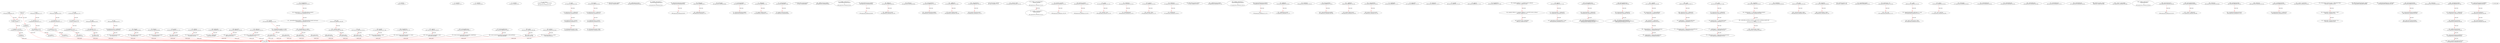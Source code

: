 digraph  {
13 [label="2_ mul\n13-function_definition-3-10", type_label=function_definition];
30 [label="3_ if_a == 0\n30-if-4-6", type_label=if];
35 [label="4_ return 0;\n35-return-5-5", type_label=return];
37 [label="6_ uint256 c = a * b;\n37-new_variable-7-7", type_label=new_variable];
38 [label="6_ uint256 c\n38-new_variable-7-7", type_label=new_variable];
45 [label="7_ require(c / a == b);\n45-expression_statement-8-8", type_label=expression_statement];
54 [label="8_ return c;\n54-return-9-9", type_label=return];
56 [label="10_ div\n56-function_definition-11-15", type_label=function_definition];
73 [label="11_ require(b > 0);\n73-expression_statement-12-12", type_label=expression_statement];
80 [label="12_ uint256 c = a / b;\n80-new_variable-13-13", type_label=new_variable];
81 [label="12_ uint256 c\n81-new_variable-13-13", type_label=new_variable];
88 [label="13_ return c;\n88-return-14-14", type_label=return];
90 [label="15_ sub\n90-function_definition-16-20", type_label=function_definition];
107 [label="16_ require(b <= a);\n107-expression_statement-17-17", type_label=expression_statement];
114 [label="17_ uint256 c = a - b;\n114-new_variable-18-18", type_label=new_variable];
115 [label="17_ uint256 c\n115-new_variable-18-18", type_label=new_variable];
122 [label="18_ return c;\n122-return-19-19", type_label=return];
124 [label="20_ add\n124-function_definition-21-25", type_label=function_definition];
141 [label="21_ uint256 c = a + b;\n141-new_variable-22-22", type_label=new_variable];
142 [label="21_ uint256 c\n142-new_variable-22-22", type_label=new_variable];
149 [label="22_ require(c >= a);\n149-expression_statement-23-23", type_label=expression_statement];
156 [label="23_ return c;\n156-return-24-24", type_label=return];
158 [label="25_ mod\n158-function_definition-26-29", type_label=function_definition];
175 [label="26_ require(b != 0);\n175-expression_statement-27-27", type_label=expression_statement];
182 [label="27_ return a % b;\n182-return-28-28", type_label=return];
189 [label="31_ struct Role {\n    mapping (address => bool) bearer;\n  }\n189-expression_statement-32-34", type_label=expression_statement];
197 [label="34_ add\n197-function_definition-35-39", type_label=function_definition];
210 [label="35_ require(account != address(0));\n210-expression_statement-36-36", type_label=expression_statement];
219 [label="36_ require(!has(role, account));\n219-expression_statement-37-37", type_label=expression_statement];
230 [label="37_ role.bearer[account] = true;\n230-expression_statement-38-38", type_label=expression_statement];
239 [label="39_ remove\n239-function_definition-40-44", type_label=function_definition];
252 [label="40_ require(account != address(0));\n252-expression_statement-41-41", type_label=expression_statement];
261 [label="41_ require(has(role, account));\n261-expression_statement-42-42", type_label=expression_statement];
271 [label="42_ role.bearer[account] = false;\n271-expression_statement-43-43", type_label=expression_statement];
280 [label="44_ has\n280-function_definition-45-52", type_label=function_definition];
298 [label="49_ require(account != address(0));\n298-expression_statement-50-50", type_label=expression_statement];
307 [label="50_ return role.bearer[account];\n307-return-51-51", type_label=return];
335 [label="57_ Roles.Role private cappers;\n335-new_variable-58-58", type_label=new_variable];
348 [label="59_ _addCapper(account);\n348-expression_statement-60-60", type_label=expression_statement];
353 [label="61_ modifier onlyCapper() {\n    require(isCapper(msg.sender));\n    _;\n  }\n353-expression_statement-62-65", type_label=expression_statement];
356 [label="62_ require(isCapper(msg.sender));\n356-expression_statement-63-63", type_label=expression_statement];
366 [label="63_ _;\n366-expression_statement-64-64", type_label=expression_statement];
368 [label="65_ isCapper\n368-function_definition-66-68", type_label=function_definition];
381 [label="66_ return cappers.has(account);\n381-return-67-67", type_label=return];
388 [label="68_ addCapper\n388-function_definition-69-71", type_label=function_definition];
395 [label="68_ onlyCapper\n395-expression_statement-69-69", type_label=expression_statement];
398 [label="69_ _addCapper(account);\n398-expression_statement-70-70", type_label=expression_statement];
403 [label="71_ renounceCapper\n403-function_definition-72-74", type_label=function_definition];
407 [label="72_ _removeCapper(msg.sender);\n407-expression_statement-73-73", type_label=expression_statement];
414 [label="74_ _addCapper\n414-function_definition-75-78", type_label=function_definition];
422 [label="75_ cappers.add(account);\n422-expression_statement-76-76", type_label=expression_statement];
433 [label="78_ _removeCapper\n433-function_definition-79-82", type_label=function_definition];
441 [label="79_ cappers.remove(account);\n441-expression_statement-80-80", type_label=expression_statement];
474 [label="87_ Roles.Role private pausers;\n474-new_variable-88-88", type_label=new_variable];
483 [label="89_ _addPauser(msg.sender);\n483-expression_statement-90-90", type_label=expression_statement];
490 [label="91_ modifier onlyPauser() {\n    require(isPauser(msg.sender));\n    _;\n  }\n490-expression_statement-92-95", type_label=expression_statement];
493 [label="92_ require(isPauser(msg.sender));\n493-expression_statement-93-93", type_label=expression_statement];
503 [label="93_ _;\n503-expression_statement-94-94", type_label=expression_statement];
505 [label="95_ isPauser\n505-function_definition-96-98", type_label=function_definition];
518 [label="96_ return pausers.has(account);\n518-return-97-97", type_label=return];
525 [label="98_ addPauser\n525-function_definition-99-101", type_label=function_definition];
532 [label="98_ onlyPauser\n532-expression_statement-99-99", type_label=expression_statement];
535 [label="99_ _addPauser(account);\n535-expression_statement-100-100", type_label=expression_statement];
540 [label="101_ renouncePauser\n540-function_definition-102-104", type_label=function_definition];
544 [label="102_ _removePauser(msg.sender);\n544-expression_statement-103-103", type_label=expression_statement];
551 [label="104_ _addPauser\n551-function_definition-105-108", type_label=function_definition];
559 [label="105_ pausers.add(account);\n559-expression_statement-106-106", type_label=expression_statement];
570 [label="108_ _removePauser\n570-function_definition-109-112", type_label=function_definition];
578 [label="109_ pausers.remove(account);\n578-expression_statement-110-110", type_label=expression_statement];
607 [label="116_ bool private _paused;\n607-new_variable-117-117", type_label=new_variable];
614 [label="118_ _paused = false;\n614-expression_statement-119-119", type_label=expression_statement];
619 [label="120_ paused\n619-function_definition-121-123", type_label=function_definition];
628 [label="121_ return _paused;\n628-return-122-122", type_label=return];
630 [label="123_ modifier whenNotPaused() {\n    require(!_paused);\n    _;\n  }\n630-expression_statement-124-127", type_label=expression_statement];
633 [label="124_ require(!_paused);\n633-expression_statement-125-125", type_label=expression_statement];
639 [label="125_ _;\n639-expression_statement-126-126", type_label=expression_statement];
641 [label="127_ modifier whenPaused() {\n    require(_paused);\n    _;\n  }\n641-expression_statement-128-131", type_label=expression_statement];
644 [label="128_ require(_paused);\n644-expression_statement-129-129", type_label=expression_statement];
649 [label="129_ _;\n649-expression_statement-130-130", type_label=expression_statement];
651 [label="131_ pause\n651-function_definition-132-135", type_label=function_definition];
654 [label="131_ onlyPauser\n654-expression_statement-132-132", type_label=expression_statement];
656 [label="131_ whenNotPaused\n656-expression_statement-132-132", type_label=expression_statement];
659 [label="132_ _paused = true;\n659-expression_statement-133-133", type_label=expression_statement];
670 [label="135_ unpause\n670-function_definition-136-139", type_label=function_definition];
673 [label="135_ onlyPauser\n673-expression_statement-136-136", type_label=expression_statement];
675 [label="135_ whenPaused\n675-expression_statement-136-136", type_label=expression_statement];
678 [label="136_ _paused = false;\n678-expression_statement-137-137", type_label=expression_statement];
711 [label="144_ Roles.Role private minters;\n711-new_variable-145-145", type_label=new_variable];
720 [label="146_ _addMinter(msg.sender);\n720-expression_statement-147-147", type_label=expression_statement];
727 [label="148_ modifier onlyMinter() {\n    require(isMinter(msg.sender));\n    _;\n  }\n727-expression_statement-149-152", type_label=expression_statement];
730 [label="149_ require(isMinter(msg.sender));\n730-expression_statement-150-150", type_label=expression_statement];
740 [label="150_ _;\n740-expression_statement-151-151", type_label=expression_statement];
742 [label="152_ isMinter\n742-function_definition-153-155", type_label=function_definition];
755 [label="153_ return minters.has(account);\n755-return-154-154", type_label=return];
762 [label="155_ addMinter\n762-function_definition-156-158", type_label=function_definition];
769 [label="155_ onlyMinter\n769-expression_statement-156-156", type_label=expression_statement];
772 [label="156_ _addMinter(account);\n772-expression_statement-157-157", type_label=expression_statement];
777 [label="158_ renounceMinter\n777-function_definition-159-161", type_label=function_definition];
781 [label="159_ _removeMinter(msg.sender);\n781-expression_statement-160-160", type_label=expression_statement];
788 [label="161_ _addMinter\n788-function_definition-162-165", type_label=function_definition];
796 [label="162_ minters.add(account);\n796-expression_statement-163-163", type_label=expression_statement];
807 [label="165_ _removeMinter\n807-function_definition-166-169", type_label=function_definition];
815 [label="166_ minters.remove(account);\n815-expression_statement-167-167", type_label=expression_statement];
829 [label="171_ totalSupply\n829-function_definition-172-172", type_label=function_definition];
837 [label="172_ balanceOf\n837-function_definition-173-173", type_label=function_definition];
849 [label="173_ allowance\n849-function_definition-174-175", type_label=function_definition];
865 [label="175_ transfer\n865-function_definition-176-176", type_label=function_definition];
880 [label="176_ approve\n880-function_definition-177-178", type_label=function_definition];
895 [label="178_ transferFrom\n895-function_definition-179-180", type_label=function_definition];
953 [label="193_ mapping (address => uint256) private _balances;\n953-new_variable-194-194", type_label=new_variable];
960 [label="194_ mapping (address => mapping (address => uint256)) private _allowed;\n960-new_variable-195-195", type_label=new_variable];
969 [label="195_ uint256 private _totalSupply;\n969-new_variable-196-196", type_label=new_variable];
974 [label="196_ totalSupply\n974-function_definition-197-199", type_label=function_definition];
983 [label="197_ return _totalSupply;\n983-return-198-198", type_label=return];
985 [label="199_ balanceOf\n985-function_definition-200-202", type_label=function_definition];
998 [label="200_ return _balances[owner];\n998-return-201-201", type_label=return];
1002 [label="202_ allowance\n1002-function_definition-203-212", type_label=function_definition];
1019 [label="210_ return _allowed[owner][spender];\n1019-return-211-211", type_label=return];
1025 [label="212_ transfer\n1025-function_definition-213-216", type_label=function_definition];
1041 [label="213_ _transfer(msg.sender, to, value);\n1041-expression_statement-214-214", type_label=expression_statement];
1052 [label="214_ return true;\n1052-return-215-215", type_label=return];
1055 [label="216_ approve\n1055-function_definition-217-222", type_label=function_definition];
1071 [label="217_ require(spender != address(0));\n1071-expression_statement-218-218", type_label=expression_statement];
1080 [label="218_ _allowed[msg.sender][spender] = value;\n1080-expression_statement-219-219", type_label=expression_statement];
1100 [label="220_ return true;\n1100-return-221-221", type_label=return];
1103 [label="222_ transferFrom\n1103-function_definition-223-235", type_label=function_definition];
1123 [label="230_ require(value <= _allowed[from][msg.sender]);\n1123-expression_statement-231-231", type_label=expression_statement];
1136 [label="231_ _allowed[from][msg.sender] = _allowed[from][msg.sender].sub(value);\n1136-expression_statement-232-232", type_label=expression_statement];
1157 [label="232_ _transfer(from, to, value);\n1157-expression_statement-233-233", type_label=expression_statement];
1166 [label="233_ return true;\n1166-return-234-234", type_label=return];
1169 [label="235_ increaseAllowance\n1169-function_definition-236-248", type_label=function_definition];
1185 [label="242_ require(spender != address(0));\n1185-expression_statement-243-243", type_label=expression_statement];
1194 [label="243_ _allowed[msg.sender][spender] = (\n      _allowed[msg.sender][spender].add(addedValue));\n1194-expression_statement-244-245", type_label=expression_statement];
1232 [label="246_ return true;\n1232-return-247-247", type_label=return];
1235 [label="248_ decreaseAllowance\n1235-function_definition-249-261", type_label=function_definition];
1251 [label="255_ require(spender != address(0));\n1251-expression_statement-256-256", type_label=expression_statement];
1260 [label="256_ _allowed[msg.sender][spender] = (\n      _allowed[msg.sender][spender].sub(subtractedValue));\n1260-expression_statement-257-258", type_label=expression_statement];
1298 [label="259_ return true;\n1298-return-260-260", type_label=return];
1301 [label="261_ _transfer\n1301-function_definition-262-268", type_label=function_definition];
1317 [label="262_ require(value <= _balances[from]);\n1317-expression_statement-263-263", type_label=expression_statement];
1326 [label="263_ require(to != address(0));\n1326-expression_statement-264-264", type_label=expression_statement];
1335 [label="264_ _balances[from] = _balances[from].sub(value);\n1335-expression_statement-265-265", type_label=expression_statement];
1348 [label="265_ _balances[to] = _balances[to].add(value);\n1348-expression_statement-266-266", type_label=expression_statement];
1369 [label="268_ _mint\n1369-function_definition-269-274", type_label=function_definition];
1381 [label="269_ require(account != address(0));\n1381-expression_statement-270-270", type_label=expression_statement];
1390 [label="270_ _totalSupply = _totalSupply.add(value);\n1390-expression_statement-271-271", type_label=expression_statement];
1399 [label="271_ _balances[account] = _balances[account].add(value);\n1399-expression_statement-272-272", type_label=expression_statement];
1422 [label="274_ _burn\n1422-function_definition-275-281", type_label=function_definition];
1434 [label="275_ require(account != address(0));\n1434-expression_statement-276-276", type_label=expression_statement];
1443 [label="276_ require(value <= _balances[account]);\n1443-expression_statement-277-277", type_label=expression_statement];
1452 [label="277_ _totalSupply = _totalSupply.sub(value);\n1452-expression_statement-278-278", type_label=expression_statement];
1461 [label="278_ _balances[account] = _balances[account].sub(value);\n1461-expression_statement-279-279", type_label=expression_statement];
1484 [label="281_ _burnFrom\n1484-function_definition-282-287", type_label=function_definition];
1496 [label="282_ require(value <= _allowed[account][msg.sender]);\n1496-expression_statement-283-283", type_label=expression_statement];
1509 [label="283_ _allowed[account][msg.sender] = _allowed[account][msg.sender].sub(\n      value);\n1509-expression_statement-284-285", type_label=expression_statement];
1530 [label="285_ _burn(account, value);\n1530-expression_statement-286-286", type_label=expression_statement];
1546 [label="289_ mint\n1546-function_definition-290-300", type_label=function_definition];
1557 [label="294_ onlyMinter\n1557-expression_statement-295-295", type_label=expression_statement];
1564 [label="297_ _mint(to, value);\n1564-expression_statement-298-298", type_label=expression_statement];
1571 [label="298_ return true;\n1571-return-299-299", type_label=return];
1580 [label="302_ burn\n1580-function_definition-303-305", type_label=function_definition];
1588 [label="303_ _burn(msg.sender, value);\n1588-expression_statement-304-304", type_label=expression_statement];
1597 [label="305_ burnFrom\n1597-function_definition-306-308", type_label=function_definition];
1609 [label="306_ _burnFrom(from, value);\n1609-expression_statement-307-307", type_label=expression_statement];
1625 [label="310_ uint256 private _cap;\n1625-new_variable-311-311", type_label=new_variable];
1639 [label="313_ CapperRole(capper)\n1639-expression_statement-314-314", type_label=expression_statement];
1644 [label="315_ require(cap > 0);\n1644-expression_statement-316-316", type_label=expression_statement];
1651 [label="316_ _cap = cap;\n1651-expression_statement-317-317", type_label=expression_statement];
1655 [label="318_ cap\n1655-function_definition-319-321", type_label=function_definition];
1664 [label="319_ return _cap;\n1664-return-320-320", type_label=return];
1666 [label="321_ _mint\n1666-function_definition-322-325", type_label=function_definition];
1678 [label="322_ require(totalSupply().add(value) <= _cap);\n1678-expression_statement-323-323", type_label=expression_statement];
1691 [label="323_ super._mint(account, value);\n1691-expression_statement-324-324", type_label=expression_statement];
1700 [label="325_ setCap\n1700-function_definition-326-329", type_label=function_definition];
1707 [label="325_ onlyCapper\n1707-expression_statement-326-326", type_label=expression_statement];
1720 [label="327_ _cap = newCap;\n1720-expression_statement-328-328", type_label=expression_statement];
1747 [label="336_ transfer\n1747-function_definition-337-346", type_label=function_definition];
1758 [label="341_ whenNotPaused\n1758-expression_statement-342-342", type_label=expression_statement];
1765 [label="344_ return super.transfer(to, value);\n1765-return-345-345", type_label=return];
1774 [label="346_ transferFrom\n1774-function_definition-347-357", type_label=function_definition];
1789 [label="352_ whenNotPaused\n1789-expression_statement-353-353", type_label=expression_statement];
1796 [label="355_ return super.transferFrom(from, to, value);\n1796-return-356-356", type_label=return];
1807 [label="357_ approve\n1807-function_definition-358-367", type_label=function_definition];
1818 [label="362_ whenNotPaused\n1818-expression_statement-363-363", type_label=expression_statement];
1825 [label="365_ return super.approve(spender, value);\n1825-return-366-366", type_label=return];
1834 [label="367_ increaseAllowance\n1834-function_definition-368-377", type_label=function_definition];
1845 [label="372_ whenNotPaused\n1845-expression_statement-373-373", type_label=expression_statement];
1853 [label="375_ return super.increaseAllowance(spender, addedValue);\n1853-return-376-376", type_label=return];
1862 [label="377_ decreaseAllowance\n1862-function_definition-378-387", type_label=function_definition];
1873 [label="382_ whenNotPaused\n1873-expression_statement-383-383", type_label=expression_statement];
1881 [label="385_ return super.decreaseAllowance(spender, subtractedValue);\n1881-return-386-386", type_label=return];
1893 [label="389_ address private _owner;\n1893-new_variable-390-390", type_label=new_variable];
1910 [label="392_ _owner = msg.sender;\n1910-expression_statement-393-393", type_label=expression_statement];
1924 [label="395_ owner\n1924-function_definition-396-398", type_label=function_definition];
1933 [label="396_ return _owner;\n1933-return-397-397", type_label=return];
1935 [label="398_ modifier onlyOwner() {\n        require(isOwner());\n        _;\n    }\n1935-expression_statement-399-402", type_label=expression_statement];
1938 [label="399_ require(isOwner());\n1938-expression_statement-400-400", type_label=expression_statement];
1944 [label="400_ _;\n1944-expression_statement-401-401", type_label=expression_statement];
1946 [label="402_ isOwner\n1946-function_definition-403-405", type_label=function_definition];
1955 [label="403_ return msg.sender == _owner;\n1955-return-404-404", type_label=return];
1961 [label="405_ renounceOwnership\n1961-function_definition-406-409", type_label=function_definition];
1964 [label="405_ onlyOwner\n1964-expression_statement-406-406", type_label=expression_statement];
1975 [label="407_ _owner = address(0);\n1975-expression_statement-408-408", type_label=expression_statement];
1981 [label="409_ transferOwnership\n1981-function_definition-410-412", type_label=function_definition];
1988 [label="409_ onlyOwner\n1988-expression_statement-410-410", type_label=expression_statement];
1991 [label="410_ _transferOwnership(newOwner);\n1991-expression_statement-411-411", type_label=expression_statement];
1996 [label="412_ _transferOwnership\n1996-function_definition-413-417", type_label=function_definition];
2004 [label="413_ require(newOwner != address(0));\n2004-expression_statement-414-414", type_label=expression_statement];
2019 [label="415_ _owner = newOwner;\n2019-expression_statement-416-416", type_label=expression_statement];
2038 [label="419_ string public constant name = \"Blueseeds Token\";\n2038-new_variable-420-420", type_label=new_variable];
2045 [label="420_ string public constant symbol = \"BST\";\n2045-new_variable-421-421", type_label=new_variable];
2052 [label="421_ uint8 public constant decimals = 18;\n2052-new_variable-422-422", type_label=new_variable];
2071 [label="428_ ERC20Capped(initSupply, capper)\n2071-expression_statement-429-429", type_label=expression_statement];
2078 [label="430_ _mint(initSupplyReceiver, initSupply);\n2078-expression_statement-431-431", type_label=expression_statement];
2085 [label="432_ renounceOwnership\n2085-function_definition-433-436", type_label=function_definition];
2088 [label="432_ onlyOwner\n2088-expression_statement-433-433", type_label=expression_statement];
2091 [label="433_ _renounceOwnerAssociatedRoles();\n2091-expression_statement-434-434", type_label=expression_statement];
2094 [label="434_ super.renounceOwnership();\n2094-expression_statement-435-435", type_label=expression_statement];
2099 [label="436_ _transferOwnership\n2099-function_definition-437-443", type_label=function_definition];
2107 [label="437_ require(newOwner != address(0));\n2107-expression_statement-438-438", type_label=expression_statement];
2116 [label="438_ addMinter(newOwner);\n2116-expression_statement-439-439", type_label=expression_statement];
2121 [label="439_ addPauser(newOwner);\n2121-expression_statement-440-440", type_label=expression_statement];
2126 [label="440_ _renounceOwnerAssociatedRoles();\n2126-expression_statement-441-441", type_label=expression_statement];
2129 [label="441_ super._transferOwnership(newOwner);\n2129-expression_statement-442-442", type_label=expression_statement];
2136 [label="443_ _renounceOwnerAssociatedRoles\n2136-function_definition-444-447", type_label=function_definition];
2140 [label="444_ renounceMinter();\n2140-expression_statement-445-445", type_label=expression_statement];
2143 [label="445_ renouncePauser();\n2143-expression_statement-446-446", type_label=expression_statement];
1 [label="0_ start_node", type_label=start];
2 [label="0_ exit_node", type_label=exit];
13 -> 37  [color=red, controlflow_type=next_line, edge_type=CFG_edge, key=0, label=next_line];
30 -> 35  [color=red, controlflow_type=pos_next, edge_type=CFG_edge, key=0, label=pos_next];
30 -> 37  [color=red, controlflow_type=neg_next, edge_type=CFG_edge, key=0, label=neg_next];
35 -> 2  [color=red, controlflow_type=return_exit, edge_type=CFG_edge, key=0, label=return_exit];
37 -> 45  [color=red, controlflow_type=next_line, edge_type=CFG_edge, key=0, label=next_line];
45 -> 54  [color=red, controlflow_type=next_line, edge_type=CFG_edge, key=0, label=next_line];
54 -> 2  [color=red, controlflow_type=return_exit, edge_type=CFG_edge, key=0, label=return_exit];
56 -> 73  [color=red, controlflow_type=next_line, edge_type=CFG_edge, key=0, label=next_line];
73 -> 80  [color=red, controlflow_type=next_line, edge_type=CFG_edge, key=0, label=next_line];
80 -> 88  [color=red, controlflow_type=next_line, edge_type=CFG_edge, key=0, label=next_line];
88 -> 2  [color=red, controlflow_type=return_exit, edge_type=CFG_edge, key=0, label=return_exit];
90 -> 107  [color=red, controlflow_type=next_line, edge_type=CFG_edge, key=0, label=next_line];
107 -> 114  [color=red, controlflow_type=next_line, edge_type=CFG_edge, key=0, label=next_line];
114 -> 122  [color=red, controlflow_type=next_line, edge_type=CFG_edge, key=0, label=next_line];
122 -> 2  [color=red, controlflow_type=return_exit, edge_type=CFG_edge, key=0, label=return_exit];
124 -> 141  [color=red, controlflow_type=next_line, edge_type=CFG_edge, key=0, label=next_line];
141 -> 149  [color=red, controlflow_type=next_line, edge_type=CFG_edge, key=0, label=next_line];
149 -> 156  [color=red, controlflow_type=next_line, edge_type=CFG_edge, key=0, label=next_line];
156 -> 2  [color=red, controlflow_type=return_exit, edge_type=CFG_edge, key=0, label=return_exit];
158 -> 175  [color=red, controlflow_type=next_line, edge_type=CFG_edge, key=0, label=next_line];
175 -> 182  [color=red, controlflow_type=next_line, edge_type=CFG_edge, key=0, label=next_line];
182 -> 2  [color=red, controlflow_type=return_exit, edge_type=CFG_edge, key=0, label=return_exit];
197 -> 210  [color=red, controlflow_type=next_line, edge_type=CFG_edge, key=0, label=next_line];
210 -> 219  [color=red, controlflow_type=next_line, edge_type=CFG_edge, key=0, label=next_line];
219 -> 230  [color=red, controlflow_type=next_line, edge_type=CFG_edge, key=0, label=next_line];
239 -> 252  [color=red, controlflow_type=next_line, edge_type=CFG_edge, key=0, label=next_line];
252 -> 261  [color=red, controlflow_type=next_line, edge_type=CFG_edge, key=0, label=next_line];
261 -> 271  [color=red, controlflow_type=next_line, edge_type=CFG_edge, key=0, label=next_line];
280 -> 298  [color=red, controlflow_type=next_line, edge_type=CFG_edge, key=0, label=next_line];
298 -> 307  [color=red, controlflow_type=next_line, edge_type=CFG_edge, key=0, label=next_line];
307 -> 2  [color=red, controlflow_type=return_exit, edge_type=CFG_edge, key=0, label=return_exit];
356 -> 366  [color=red, controlflow_type=next_line, edge_type=CFG_edge, key=0, label=next_line];
368 -> 381  [color=red, controlflow_type=next_line, edge_type=CFG_edge, key=0, label=next_line];
381 -> 2  [color=red, controlflow_type=return_exit, edge_type=CFG_edge, key=0, label=return_exit];
388 -> 398  [color=red, controlflow_type=next_line, edge_type=CFG_edge, key=0, label=next_line];
403 -> 407  [color=red, controlflow_type=next_line, edge_type=CFG_edge, key=0, label=next_line];
414 -> 422  [color=red, controlflow_type=next_line, edge_type=CFG_edge, key=0, label=next_line];
433 -> 441  [color=red, controlflow_type=next_line, edge_type=CFG_edge, key=0, label=next_line];
493 -> 503  [color=red, controlflow_type=next_line, edge_type=CFG_edge, key=0, label=next_line];
505 -> 518  [color=red, controlflow_type=next_line, edge_type=CFG_edge, key=0, label=next_line];
518 -> 2  [color=red, controlflow_type=return_exit, edge_type=CFG_edge, key=0, label=return_exit];
525 -> 535  [color=red, controlflow_type=next_line, edge_type=CFG_edge, key=0, label=next_line];
540 -> 544  [color=red, controlflow_type=next_line, edge_type=CFG_edge, key=0, label=next_line];
551 -> 559  [color=red, controlflow_type=next_line, edge_type=CFG_edge, key=0, label=next_line];
570 -> 578  [color=red, controlflow_type=next_line, edge_type=CFG_edge, key=0, label=next_line];
619 -> 628  [color=red, controlflow_type=next_line, edge_type=CFG_edge, key=0, label=next_line];
628 -> 2  [color=red, controlflow_type=return_exit, edge_type=CFG_edge, key=0, label=return_exit];
630 -> 641  [color=red, controlflow_type=next_line, edge_type=CFG_edge, key=0, label=next_line];
633 -> 639  [color=red, controlflow_type=next_line, edge_type=CFG_edge, key=0, label=next_line];
644 -> 649  [color=red, controlflow_type=next_line, edge_type=CFG_edge, key=0, label=next_line];
651 -> 659  [color=red, controlflow_type=next_line, edge_type=CFG_edge, key=0, label=next_line];
654 -> 656  [color=red, controlflow_type=next_line, edge_type=CFG_edge, key=0, label=next_line];
670 -> 678  [color=red, controlflow_type=next_line, edge_type=CFG_edge, key=0, label=next_line];
673 -> 675  [color=red, controlflow_type=next_line, edge_type=CFG_edge, key=0, label=next_line];
730 -> 740  [color=red, controlflow_type=next_line, edge_type=CFG_edge, key=0, label=next_line];
742 -> 755  [color=red, controlflow_type=next_line, edge_type=CFG_edge, key=0, label=next_line];
755 -> 2  [color=red, controlflow_type=return_exit, edge_type=CFG_edge, key=0, label=return_exit];
762 -> 772  [color=red, controlflow_type=next_line, edge_type=CFG_edge, key=0, label=next_line];
777 -> 781  [color=red, controlflow_type=next_line, edge_type=CFG_edge, key=0, label=next_line];
788 -> 796  [color=red, controlflow_type=next_line, edge_type=CFG_edge, key=0, label=next_line];
807 -> 815  [color=red, controlflow_type=next_line, edge_type=CFG_edge, key=0, label=next_line];
953 -> 960  [color=red, controlflow_type=next_line, edge_type=CFG_edge, key=0, label=next_line];
960 -> 969  [color=red, controlflow_type=next_line, edge_type=CFG_edge, key=0, label=next_line];
974 -> 983  [color=red, controlflow_type=next_line, edge_type=CFG_edge, key=0, label=next_line];
983 -> 2  [color=red, controlflow_type=return_exit, edge_type=CFG_edge, key=0, label=return_exit];
985 -> 998  [color=red, controlflow_type=next_line, edge_type=CFG_edge, key=0, label=next_line];
998 -> 2  [color=red, controlflow_type=return_exit, edge_type=CFG_edge, key=0, label=return_exit];
1002 -> 1019  [color=red, controlflow_type=next_line, edge_type=CFG_edge, key=0, label=next_line];
1019 -> 2  [color=red, controlflow_type=return_exit, edge_type=CFG_edge, key=0, label=return_exit];
1025 -> 1041  [color=red, controlflow_type=next_line, edge_type=CFG_edge, key=0, label=next_line];
1041 -> 1052  [color=red, controlflow_type=next_line, edge_type=CFG_edge, key=0, label=next_line];
1052 -> 2  [color=red, controlflow_type=return_exit, edge_type=CFG_edge, key=0, label=return_exit];
1055 -> 1071  [color=red, controlflow_type=next_line, edge_type=CFG_edge, key=0, label=next_line];
1071 -> 1080  [color=red, controlflow_type=next_line, edge_type=CFG_edge, key=0, label=next_line];
1100 -> 2  [color=red, controlflow_type=return_exit, edge_type=CFG_edge, key=0, label=return_exit];
1103 -> 1123  [color=red, controlflow_type=next_line, edge_type=CFG_edge, key=0, label=next_line];
1123 -> 1136  [color=red, controlflow_type=next_line, edge_type=CFG_edge, key=0, label=next_line];
1136 -> 1157  [color=red, controlflow_type=next_line, edge_type=CFG_edge, key=0, label=next_line];
1157 -> 1166  [color=red, controlflow_type=next_line, edge_type=CFG_edge, key=0, label=next_line];
1166 -> 2  [color=red, controlflow_type=return_exit, edge_type=CFG_edge, key=0, label=return_exit];
1169 -> 1185  [color=red, controlflow_type=next_line, edge_type=CFG_edge, key=0, label=next_line];
1185 -> 1194  [color=red, controlflow_type=next_line, edge_type=CFG_edge, key=0, label=next_line];
1232 -> 2  [color=red, controlflow_type=return_exit, edge_type=CFG_edge, key=0, label=return_exit];
1235 -> 1251  [color=red, controlflow_type=next_line, edge_type=CFG_edge, key=0, label=next_line];
1251 -> 1260  [color=red, controlflow_type=next_line, edge_type=CFG_edge, key=0, label=next_line];
1298 -> 2  [color=red, controlflow_type=return_exit, edge_type=CFG_edge, key=0, label=return_exit];
1301 -> 1317  [color=red, controlflow_type=next_line, edge_type=CFG_edge, key=0, label=next_line];
1317 -> 1326  [color=red, controlflow_type=next_line, edge_type=CFG_edge, key=0, label=next_line];
1326 -> 1335  [color=red, controlflow_type=next_line, edge_type=CFG_edge, key=0, label=next_line];
1335 -> 1348  [color=red, controlflow_type=next_line, edge_type=CFG_edge, key=0, label=next_line];
1369 -> 1381  [color=red, controlflow_type=next_line, edge_type=CFG_edge, key=0, label=next_line];
1381 -> 1390  [color=red, controlflow_type=next_line, edge_type=CFG_edge, key=0, label=next_line];
1390 -> 1399  [color=red, controlflow_type=next_line, edge_type=CFG_edge, key=0, label=next_line];
1422 -> 1434  [color=red, controlflow_type=next_line, edge_type=CFG_edge, key=0, label=next_line];
1434 -> 1443  [color=red, controlflow_type=next_line, edge_type=CFG_edge, key=0, label=next_line];
1443 -> 1452  [color=red, controlflow_type=next_line, edge_type=CFG_edge, key=0, label=next_line];
1452 -> 1461  [color=red, controlflow_type=next_line, edge_type=CFG_edge, key=0, label=next_line];
1484 -> 1496  [color=red, controlflow_type=next_line, edge_type=CFG_edge, key=0, label=next_line];
1496 -> 1509  [color=red, controlflow_type=next_line, edge_type=CFG_edge, key=0, label=next_line];
1509 -> 1530  [color=red, controlflow_type=next_line, edge_type=CFG_edge, key=0, label=next_line];
1546 -> 1564  [color=red, controlflow_type=next_line, edge_type=CFG_edge, key=0, label=next_line];
1564 -> 1571  [color=red, controlflow_type=next_line, edge_type=CFG_edge, key=0, label=next_line];
1571 -> 2  [color=red, controlflow_type=return_exit, edge_type=CFG_edge, key=0, label=return_exit];
1580 -> 1588  [color=red, controlflow_type=next_line, edge_type=CFG_edge, key=0, label=next_line];
1597 -> 1609  [color=red, controlflow_type=next_line, edge_type=CFG_edge, key=0, label=next_line];
1644 -> 1651  [color=red, controlflow_type=next_line, edge_type=CFG_edge, key=0, label=next_line];
1655 -> 1664  [color=red, controlflow_type=next_line, edge_type=CFG_edge, key=0, label=next_line];
1664 -> 2  [color=red, controlflow_type=return_exit, edge_type=CFG_edge, key=0, label=return_exit];
1666 -> 1678  [color=red, controlflow_type=next_line, edge_type=CFG_edge, key=0, label=next_line];
1678 -> 1691  [color=red, controlflow_type=next_line, edge_type=CFG_edge, key=0, label=next_line];
1700 -> 1720  [color=red, controlflow_type=next_line, edge_type=CFG_edge, key=0, label=next_line];
1747 -> 1765  [color=red, controlflow_type=next_line, edge_type=CFG_edge, key=0, label=next_line];
1765 -> 2  [color=red, controlflow_type=return_exit, edge_type=CFG_edge, key=0, label=return_exit];
1774 -> 1796  [color=red, controlflow_type=next_line, edge_type=CFG_edge, key=0, label=next_line];
1796 -> 2  [color=red, controlflow_type=return_exit, edge_type=CFG_edge, key=0, label=return_exit];
1807 -> 1825  [color=red, controlflow_type=next_line, edge_type=CFG_edge, key=0, label=next_line];
1825 -> 2  [color=red, controlflow_type=return_exit, edge_type=CFG_edge, key=0, label=return_exit];
1834 -> 1853  [color=red, controlflow_type=next_line, edge_type=CFG_edge, key=0, label=next_line];
1853 -> 2  [color=red, controlflow_type=return_exit, edge_type=CFG_edge, key=0, label=return_exit];
1862 -> 1881  [color=red, controlflow_type=next_line, edge_type=CFG_edge, key=0, label=next_line];
1881 -> 2  [color=red, controlflow_type=return_exit, edge_type=CFG_edge, key=0, label=return_exit];
1924 -> 1933  [color=red, controlflow_type=next_line, edge_type=CFG_edge, key=0, label=next_line];
1933 -> 2  [color=red, controlflow_type=return_exit, edge_type=CFG_edge, key=0, label=return_exit];
1938 -> 1944  [color=red, controlflow_type=next_line, edge_type=CFG_edge, key=0, label=next_line];
1946 -> 1955  [color=red, controlflow_type=next_line, edge_type=CFG_edge, key=0, label=next_line];
1955 -> 2  [color=red, controlflow_type=return_exit, edge_type=CFG_edge, key=0, label=return_exit];
1961 -> 1975  [color=red, controlflow_type=next_line, edge_type=CFG_edge, key=0, label=next_line];
1981 -> 1991  [color=red, controlflow_type=next_line, edge_type=CFG_edge, key=0, label=next_line];
1996 -> 2004  [color=red, controlflow_type=next_line, edge_type=CFG_edge, key=0, label=next_line];
2038 -> 2045  [color=red, controlflow_type=next_line, edge_type=CFG_edge, key=0, label=next_line];
2045 -> 2052  [color=red, controlflow_type=next_line, edge_type=CFG_edge, key=0, label=next_line];
2085 -> 2091  [color=red, controlflow_type=next_line, edge_type=CFG_edge, key=0, label=next_line];
2091 -> 2094  [color=red, controlflow_type=next_line, edge_type=CFG_edge, key=0, label=next_line];
2099 -> 2107  [color=red, controlflow_type=next_line, edge_type=CFG_edge, key=0, label=next_line];
2107 -> 2116  [color=red, controlflow_type=next_line, edge_type=CFG_edge, key=0, label=next_line];
2116 -> 2121  [color=red, controlflow_type=next_line, edge_type=CFG_edge, key=0, label=next_line];
2121 -> 2126  [color=red, controlflow_type=next_line, edge_type=CFG_edge, key=0, label=next_line];
2126 -> 2129  [color=red, controlflow_type=next_line, edge_type=CFG_edge, key=0, label=next_line];
2136 -> 2140  [color=red, controlflow_type=next_line, edge_type=CFG_edge, key=0, label=next_line];
2140 -> 2143  [color=red, controlflow_type=next_line, edge_type=CFG_edge, key=0, label=next_line];
}
